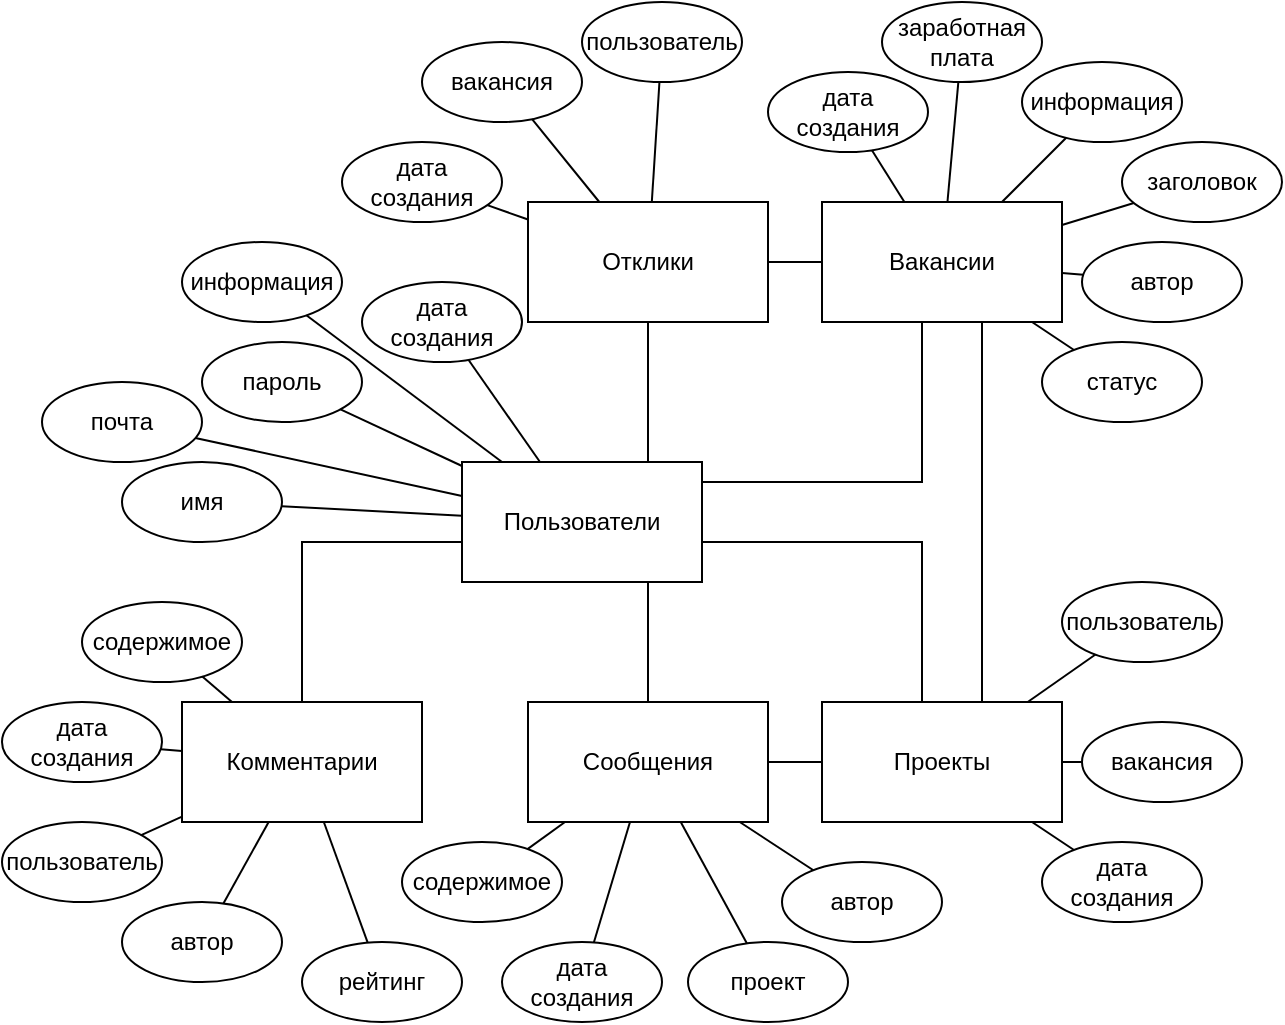 <mxfile>
    <diagram id="PYa197SLWgP0K5_eSDLI" name="Page-1">
        <mxGraphModel dx="982" dy="1226" grid="1" gridSize="10" guides="1" tooltips="1" connect="1" arrows="1" fold="1" page="1" pageScale="1" pageWidth="827" pageHeight="1169" math="0" shadow="0">
            <root>
                <mxCell id="0"/>
                <mxCell id="1" parent="0"/>
                <mxCell id="80" value="Пользователи" style="rounded=0;whiteSpace=wrap;html=1;" vertex="1" parent="1">
                    <mxGeometry x="330" y="530" width="120" height="60" as="geometry"/>
                </mxCell>
                <mxCell id="81" value="Вакансии" style="rounded=0;whiteSpace=wrap;html=1;" vertex="1" parent="1">
                    <mxGeometry x="510" y="400" width="120" height="60" as="geometry"/>
                </mxCell>
                <mxCell id="82" value="Отклики" style="rounded=0;whiteSpace=wrap;html=1;" vertex="1" parent="1">
                    <mxGeometry x="363" y="400" width="120" height="60" as="geometry"/>
                </mxCell>
                <mxCell id="83" value="Проекты" style="rounded=0;whiteSpace=wrap;html=1;" vertex="1" parent="1">
                    <mxGeometry x="510" y="650" width="120" height="60" as="geometry"/>
                </mxCell>
                <mxCell id="84" value="Сообщения" style="rounded=0;whiteSpace=wrap;html=1;" vertex="1" parent="1">
                    <mxGeometry x="363" y="650" width="120" height="60" as="geometry"/>
                </mxCell>
                <mxCell id="85" value="Комментарии" style="rounded=0;whiteSpace=wrap;html=1;" vertex="1" parent="1">
                    <mxGeometry x="190" y="650" width="120" height="60" as="geometry"/>
                </mxCell>
                <mxCell id="86" value="" style="endArrow=none;html=1;edgeStyle=orthogonalEdgeStyle;rounded=0;" edge="1" parent="1" source="80" target="81">
                    <mxGeometry width="50" height="50" relative="1" as="geometry">
                        <mxPoint x="340" y="535" as="sourcePoint"/>
                        <mxPoint x="390" y="485" as="targetPoint"/>
                        <Array as="points">
                            <mxPoint x="560" y="540"/>
                        </Array>
                    </mxGeometry>
                </mxCell>
                <mxCell id="87" value="" style="endArrow=none;html=1;edgeStyle=orthogonalEdgeStyle;rounded=0;" edge="1" parent="1" source="80" target="83">
                    <mxGeometry width="50" height="50" relative="1" as="geometry">
                        <mxPoint x="425.0" y="600.0" as="sourcePoint"/>
                        <mxPoint x="475.0" y="550.0" as="targetPoint"/>
                        <Array as="points">
                            <mxPoint x="560" y="570"/>
                        </Array>
                    </mxGeometry>
                </mxCell>
                <mxCell id="88" value="" style="endArrow=none;html=1;edgeStyle=orthogonalEdgeStyle;rounded=0;" edge="1" parent="1" source="82" target="81">
                    <mxGeometry width="50" height="50" relative="1" as="geometry">
                        <mxPoint x="365.0" y="560.0" as="sourcePoint"/>
                        <mxPoint x="415.0" y="510.0" as="targetPoint"/>
                    </mxGeometry>
                </mxCell>
                <mxCell id="89" value="" style="endArrow=none;html=1;edgeStyle=orthogonalEdgeStyle;rounded=0;" edge="1" parent="1" source="80" target="82">
                    <mxGeometry width="50" height="50" relative="1" as="geometry">
                        <mxPoint x="410.0" y="610.0" as="sourcePoint"/>
                        <mxPoint x="460.0" y="560.0" as="targetPoint"/>
                        <Array as="points">
                            <mxPoint x="423" y="490"/>
                            <mxPoint x="423" y="490"/>
                        </Array>
                    </mxGeometry>
                </mxCell>
                <mxCell id="90" value="" style="endArrow=none;html=1;edgeStyle=orthogonalEdgeStyle;rounded=0;" edge="1" parent="1" source="85" target="80">
                    <mxGeometry width="50" height="50" relative="1" as="geometry">
                        <mxPoint x="420.0" y="620.0" as="sourcePoint"/>
                        <mxPoint x="470.0" y="570.0" as="targetPoint"/>
                        <Array as="points">
                            <mxPoint x="250" y="570"/>
                        </Array>
                    </mxGeometry>
                </mxCell>
                <mxCell id="91" value="" style="endArrow=none;html=1;edgeStyle=orthogonalEdgeStyle;rounded=0;" edge="1" parent="1" source="84" target="83">
                    <mxGeometry width="50" height="50" relative="1" as="geometry">
                        <mxPoint x="435.0" y="610.0" as="sourcePoint"/>
                        <mxPoint x="485.0" y="560.0" as="targetPoint"/>
                    </mxGeometry>
                </mxCell>
                <mxCell id="92" value="" style="endArrow=none;html=1;edgeStyle=orthogonalEdgeStyle;rounded=0;" edge="1" parent="1" source="84" target="80">
                    <mxGeometry width="50" height="50" relative="1" as="geometry">
                        <mxPoint x="445.0" y="620.0" as="sourcePoint"/>
                        <mxPoint x="495.0" y="570.0" as="targetPoint"/>
                        <Array as="points">
                            <mxPoint x="423" y="610"/>
                            <mxPoint x="423" y="610"/>
                        </Array>
                    </mxGeometry>
                </mxCell>
                <mxCell id="93" value="" style="endArrow=none;html=1;edgeStyle=orthogonalEdgeStyle;rounded=0;" edge="1" parent="1" source="81" target="83">
                    <mxGeometry width="50" height="50" relative="1" as="geometry">
                        <mxPoint x="550" y="570" as="sourcePoint"/>
                        <mxPoint x="620" y="580" as="targetPoint"/>
                        <Array as="points">
                            <mxPoint x="590" y="550"/>
                            <mxPoint x="590" y="550"/>
                        </Array>
                    </mxGeometry>
                </mxCell>
                <mxCell id="94" value="почта" style="ellipse;whiteSpace=wrap;html=1;" vertex="1" parent="1">
                    <mxGeometry x="120" y="490" width="80" height="40" as="geometry"/>
                </mxCell>
                <mxCell id="95" value="" style="endArrow=none;html=1;" edge="1" parent="1" target="94" source="80">
                    <mxGeometry width="50" height="50" relative="1" as="geometry">
                        <mxPoint x="290" y="530" as="sourcePoint"/>
                        <mxPoint x="300" y="340" as="targetPoint"/>
                    </mxGeometry>
                </mxCell>
                <mxCell id="96" value="имя" style="ellipse;whiteSpace=wrap;html=1;" vertex="1" parent="1">
                    <mxGeometry x="160" y="530" width="80" height="40" as="geometry"/>
                </mxCell>
                <mxCell id="97" value="" style="endArrow=none;html=1;" edge="1" parent="1" target="96" source="80">
                    <mxGeometry width="50" height="50" relative="1" as="geometry">
                        <mxPoint x="322.941" y="300" as="sourcePoint"/>
                        <mxPoint x="390" y="210" as="targetPoint"/>
                    </mxGeometry>
                </mxCell>
                <mxCell id="98" value="пароль" style="ellipse;whiteSpace=wrap;html=1;" vertex="1" parent="1">
                    <mxGeometry x="200" y="470" width="80" height="40" as="geometry"/>
                </mxCell>
                <mxCell id="99" value="" style="endArrow=none;html=1;" edge="1" parent="1" target="98" source="80">
                    <mxGeometry width="50" height="50" relative="1" as="geometry">
                        <mxPoint x="332.941" y="310" as="sourcePoint"/>
                        <mxPoint x="400" y="220" as="targetPoint"/>
                    </mxGeometry>
                </mxCell>
                <mxCell id="100" value="дата создания" style="ellipse;whiteSpace=wrap;html=1;" vertex="1" parent="1">
                    <mxGeometry x="280" y="440" width="80" height="40" as="geometry"/>
                </mxCell>
                <mxCell id="101" value="" style="endArrow=none;html=1;" edge="1" parent="1" target="100" source="80">
                    <mxGeometry width="50" height="50" relative="1" as="geometry">
                        <mxPoint x="342.941" y="320" as="sourcePoint"/>
                        <mxPoint x="410" y="230" as="targetPoint"/>
                    </mxGeometry>
                </mxCell>
                <mxCell id="102" value="информация" style="ellipse;whiteSpace=wrap;html=1;" vertex="1" parent="1">
                    <mxGeometry x="190" y="420" width="80" height="40" as="geometry"/>
                </mxCell>
                <mxCell id="103" value="" style="endArrow=none;html=1;" edge="1" parent="1" target="102" source="80">
                    <mxGeometry width="50" height="50" relative="1" as="geometry">
                        <mxPoint x="340.654" y="562.5" as="sourcePoint"/>
                        <mxPoint x="340" y="292.5" as="targetPoint"/>
                    </mxGeometry>
                </mxCell>
                <mxCell id="104" value="заголовок" style="ellipse;whiteSpace=wrap;html=1;" vertex="1" parent="1">
                    <mxGeometry x="660" y="370" width="80" height="40" as="geometry"/>
                </mxCell>
                <mxCell id="105" value="" style="endArrow=none;html=1;" edge="1" parent="1" target="104" source="81">
                    <mxGeometry width="50" height="50" relative="1" as="geometry">
                        <mxPoint x="582.941" y="240" as="sourcePoint"/>
                        <mxPoint x="650" y="150" as="targetPoint"/>
                    </mxGeometry>
                </mxCell>
                <mxCell id="107" value="автор" style="ellipse;whiteSpace=wrap;html=1;" vertex="1" parent="1">
                    <mxGeometry x="640" y="420" width="80" height="40" as="geometry"/>
                </mxCell>
                <mxCell id="108" value="" style="endArrow=none;html=1;" edge="1" parent="1" target="107" source="81">
                    <mxGeometry width="50" height="50" relative="1" as="geometry">
                        <mxPoint x="392.941" y="275" as="sourcePoint"/>
                        <mxPoint x="460" y="185" as="targetPoint"/>
                    </mxGeometry>
                </mxCell>
                <mxCell id="109" value="информация" style="ellipse;whiteSpace=wrap;html=1;" vertex="1" parent="1">
                    <mxGeometry x="610" y="330" width="80" height="40" as="geometry"/>
                </mxCell>
                <mxCell id="110" value="" style="endArrow=none;html=1;" edge="1" parent="1" target="109" source="81">
                    <mxGeometry width="50" height="50" relative="1" as="geometry">
                        <mxPoint x="352.941" y="297" as="sourcePoint"/>
                        <mxPoint x="420" y="207" as="targetPoint"/>
                    </mxGeometry>
                </mxCell>
                <mxCell id="111" value="заработная плата" style="ellipse;whiteSpace=wrap;html=1;" vertex="1" parent="1">
                    <mxGeometry x="540" y="300" width="80" height="40" as="geometry"/>
                </mxCell>
                <mxCell id="112" value="" style="endArrow=none;html=1;" edge="1" parent="1" target="111" source="81">
                    <mxGeometry width="50" height="50" relative="1" as="geometry">
                        <mxPoint x="302.941" y="259" as="sourcePoint"/>
                        <mxPoint x="370" y="169" as="targetPoint"/>
                    </mxGeometry>
                </mxCell>
                <mxCell id="113" value="статус" style="ellipse;whiteSpace=wrap;html=1;" vertex="1" parent="1">
                    <mxGeometry x="620" y="470" width="80" height="40" as="geometry"/>
                </mxCell>
                <mxCell id="114" value="" style="endArrow=none;html=1;" edge="1" parent="1" target="113" source="81">
                    <mxGeometry width="50" height="50" relative="1" as="geometry">
                        <mxPoint x="342.941" y="277.5" as="sourcePoint"/>
                        <mxPoint x="410" y="187.5" as="targetPoint"/>
                    </mxGeometry>
                </mxCell>
                <mxCell id="115" value="дата создания" style="ellipse;whiteSpace=wrap;html=1;" vertex="1" parent="1">
                    <mxGeometry x="483" y="335" width="80" height="40" as="geometry"/>
                </mxCell>
                <mxCell id="116" value="" style="endArrow=none;html=1;" edge="1" parent="1" target="115" source="81">
                    <mxGeometry width="50" height="50" relative="1" as="geometry">
                        <mxPoint x="382.941" y="277.5" as="sourcePoint"/>
                        <mxPoint x="450" y="187.5" as="targetPoint"/>
                    </mxGeometry>
                </mxCell>
                <mxCell id="117" value="пользователь" style="ellipse;whiteSpace=wrap;html=1;" vertex="1" parent="1">
                    <mxGeometry x="390" y="300" width="80" height="40" as="geometry"/>
                </mxCell>
                <mxCell id="118" value="" style="endArrow=none;html=1;" edge="1" parent="1" target="117" source="82">
                    <mxGeometry width="50" height="50" relative="1" as="geometry">
                        <mxPoint x="372.941" y="277.5" as="sourcePoint"/>
                        <mxPoint x="440" y="187.5" as="targetPoint"/>
                    </mxGeometry>
                </mxCell>
                <mxCell id="119" value="вакансия" style="ellipse;whiteSpace=wrap;html=1;" vertex="1" parent="1">
                    <mxGeometry x="310" y="320" width="80" height="40" as="geometry"/>
                </mxCell>
                <mxCell id="120" value="" style="endArrow=none;html=1;" edge="1" parent="1" target="119" source="82">
                    <mxGeometry width="50" height="50" relative="1" as="geometry">
                        <mxPoint x="302.941" y="240" as="sourcePoint"/>
                        <mxPoint x="370" y="150" as="targetPoint"/>
                    </mxGeometry>
                </mxCell>
                <mxCell id="121" value="дата создания" style="ellipse;whiteSpace=wrap;html=1;" vertex="1" parent="1">
                    <mxGeometry x="270" y="370" width="80" height="40" as="geometry"/>
                </mxCell>
                <mxCell id="122" value="" style="endArrow=none;html=1;" edge="1" parent="1" target="121" source="82">
                    <mxGeometry width="50" height="50" relative="1" as="geometry">
                        <mxPoint x="392.941" y="170" as="sourcePoint"/>
                        <mxPoint x="460" y="80" as="targetPoint"/>
                    </mxGeometry>
                </mxCell>
                <mxCell id="123" value="пользователь" style="ellipse;whiteSpace=wrap;html=1;" vertex="1" parent="1">
                    <mxGeometry x="630" y="590" width="80" height="40" as="geometry"/>
                </mxCell>
                <mxCell id="124" value="" style="endArrow=none;html=1;" edge="1" parent="1" target="123" source="83">
                    <mxGeometry width="50" height="50" relative="1" as="geometry">
                        <mxPoint x="717.914" y="820" as="sourcePoint"/>
                        <mxPoint x="733" y="607.5" as="targetPoint"/>
                    </mxGeometry>
                </mxCell>
                <mxCell id="125" value="вакансия" style="ellipse;whiteSpace=wrap;html=1;" vertex="1" parent="1">
                    <mxGeometry x="640" y="660" width="80" height="40" as="geometry"/>
                </mxCell>
                <mxCell id="126" value="" style="endArrow=none;html=1;" edge="1" parent="1" target="125" source="83">
                    <mxGeometry width="50" height="50" relative="1" as="geometry">
                        <mxPoint x="691.64" y="820" as="sourcePoint"/>
                        <mxPoint x="663" y="570" as="targetPoint"/>
                    </mxGeometry>
                </mxCell>
                <mxCell id="127" value="дата создания" style="ellipse;whiteSpace=wrap;html=1;" vertex="1" parent="1">
                    <mxGeometry x="620" y="720" width="80" height="40" as="geometry"/>
                </mxCell>
                <mxCell id="128" value="" style="endArrow=none;html=1;" edge="1" parent="1" target="127" source="83">
                    <mxGeometry width="50" height="50" relative="1" as="geometry">
                        <mxPoint x="656" y="828.806" as="sourcePoint"/>
                        <mxPoint x="753" y="500" as="targetPoint"/>
                    </mxGeometry>
                </mxCell>
                <mxCell id="129" value="автор" style="ellipse;whiteSpace=wrap;html=1;" vertex="1" parent="1">
                    <mxGeometry x="490" y="730" width="80" height="40" as="geometry"/>
                </mxCell>
                <mxCell id="130" value="" style="endArrow=none;html=1;" edge="1" parent="1" target="129" source="84">
                    <mxGeometry width="50" height="50" relative="1" as="geometry">
                        <mxPoint x="464.914" y="840" as="sourcePoint"/>
                        <mxPoint x="480" y="627.5" as="targetPoint"/>
                    </mxGeometry>
                </mxCell>
                <mxCell id="131" value="проект" style="ellipse;whiteSpace=wrap;html=1;" vertex="1" parent="1">
                    <mxGeometry x="443" y="770" width="80" height="40" as="geometry"/>
                </mxCell>
                <mxCell id="132" value="" style="endArrow=none;html=1;" edge="1" parent="1" target="131" source="84">
                    <mxGeometry width="50" height="50" relative="1" as="geometry">
                        <mxPoint x="438.64" y="840" as="sourcePoint"/>
                        <mxPoint x="410" y="590" as="targetPoint"/>
                    </mxGeometry>
                </mxCell>
                <mxCell id="133" value="дата создания" style="ellipse;whiteSpace=wrap;html=1;" vertex="1" parent="1">
                    <mxGeometry x="350" y="770" width="80" height="40" as="geometry"/>
                </mxCell>
                <mxCell id="134" value="" style="endArrow=none;html=1;" edge="1" parent="1" target="133" source="84">
                    <mxGeometry width="50" height="50" relative="1" as="geometry">
                        <mxPoint x="403" y="848.806" as="sourcePoint"/>
                        <mxPoint x="500" y="520" as="targetPoint"/>
                    </mxGeometry>
                </mxCell>
                <mxCell id="135" value="содержимое" style="ellipse;whiteSpace=wrap;html=1;" vertex="1" parent="1">
                    <mxGeometry x="300" y="720" width="80" height="40" as="geometry"/>
                </mxCell>
                <mxCell id="136" value="" style="endArrow=none;html=1;" edge="1" parent="1" target="135" source="84">
                    <mxGeometry width="50" height="50" relative="1" as="geometry">
                        <mxPoint x="303.971" y="740.0" as="sourcePoint"/>
                        <mxPoint x="390" y="550" as="targetPoint"/>
                    </mxGeometry>
                </mxCell>
                <mxCell id="139" value="автор" style="ellipse;whiteSpace=wrap;html=1;" vertex="1" parent="1">
                    <mxGeometry x="160" y="750" width="80" height="40" as="geometry"/>
                </mxCell>
                <mxCell id="140" value="" style="endArrow=none;html=1;" edge="1" parent="1" target="139" source="85">
                    <mxGeometry width="50" height="50" relative="1" as="geometry">
                        <mxPoint x="193.804" y="740.0" as="sourcePoint"/>
                        <mxPoint x="205" y="657.5" as="targetPoint"/>
                    </mxGeometry>
                </mxCell>
                <mxCell id="141" value="пользователь" style="ellipse;whiteSpace=wrap;html=1;" vertex="1" parent="1">
                    <mxGeometry x="100" y="710" width="80" height="40" as="geometry"/>
                </mxCell>
                <mxCell id="142" value="" style="endArrow=none;html=1;" edge="1" parent="1" target="141" source="85">
                    <mxGeometry width="50" height="50" relative="1" as="geometry">
                        <mxPoint x="164" y="740" as="sourcePoint"/>
                        <mxPoint x="135" y="620" as="targetPoint"/>
                    </mxGeometry>
                </mxCell>
                <mxCell id="143" value="дата создания" style="ellipse;whiteSpace=wrap;html=1;" vertex="1" parent="1">
                    <mxGeometry x="100" y="650" width="80" height="40" as="geometry"/>
                </mxCell>
                <mxCell id="144" value="" style="endArrow=none;html=1;" edge="1" parent="1" target="143" source="85">
                    <mxGeometry width="50" height="50" relative="1" as="geometry">
                        <mxPoint x="139" y="740" as="sourcePoint"/>
                        <mxPoint x="225" y="550" as="targetPoint"/>
                    </mxGeometry>
                </mxCell>
                <mxCell id="145" value="содержимое" style="ellipse;whiteSpace=wrap;html=1;" vertex="1" parent="1">
                    <mxGeometry x="140" y="600" width="80" height="40" as="geometry"/>
                </mxCell>
                <mxCell id="146" value="" style="endArrow=none;html=1;" edge="1" parent="1" target="145" source="85">
                    <mxGeometry width="50" height="50" relative="1" as="geometry">
                        <mxPoint x="106.454" y="740.0" as="sourcePoint"/>
                        <mxPoint x="115" y="580" as="targetPoint"/>
                    </mxGeometry>
                </mxCell>
                <mxCell id="147" value="рейтинг" style="ellipse;whiteSpace=wrap;html=1;" vertex="1" parent="1">
                    <mxGeometry x="250" y="770" width="80" height="40" as="geometry"/>
                </mxCell>
                <mxCell id="148" value="" style="endArrow=none;html=1;" edge="1" parent="1" target="147" source="85">
                    <mxGeometry width="50" height="50" relative="1" as="geometry">
                        <mxPoint x="330.004" y="790.0" as="sourcePoint"/>
                        <mxPoint x="338.55" y="630" as="targetPoint"/>
                    </mxGeometry>
                </mxCell>
            </root>
        </mxGraphModel>
    </diagram>
</mxfile>